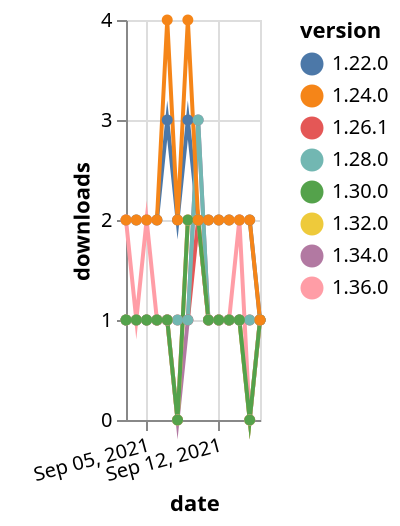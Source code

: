 {"$schema": "https://vega.github.io/schema/vega-lite/v5.json", "description": "A simple bar chart with embedded data.", "data": {"values": [{"date": "2021-09-03", "total": 175, "delta": 1, "version": "1.34.0"}, {"date": "2021-09-04", "total": 176, "delta": 1, "version": "1.34.0"}, {"date": "2021-09-05", "total": 177, "delta": 1, "version": "1.34.0"}, {"date": "2021-09-06", "total": 178, "delta": 1, "version": "1.34.0"}, {"date": "2021-09-07", "total": 179, "delta": 1, "version": "1.34.0"}, {"date": "2021-09-08", "total": 179, "delta": 0, "version": "1.34.0"}, {"date": "2021-09-09", "total": 180, "delta": 1, "version": "1.34.0"}, {"date": "2021-09-10", "total": 183, "delta": 3, "version": "1.34.0"}, {"date": "2021-09-11", "total": 184, "delta": 1, "version": "1.34.0"}, {"date": "2021-09-12", "total": 185, "delta": 1, "version": "1.34.0"}, {"date": "2021-09-13", "total": 186, "delta": 1, "version": "1.34.0"}, {"date": "2021-09-14", "total": 187, "delta": 1, "version": "1.34.0"}, {"date": "2021-09-15", "total": 187, "delta": 0, "version": "1.34.0"}, {"date": "2021-09-16", "total": 188, "delta": 1, "version": "1.34.0"}, {"date": "2021-09-03", "total": 160, "delta": 1, "version": "1.32.0"}, {"date": "2021-09-04", "total": 161, "delta": 1, "version": "1.32.0"}, {"date": "2021-09-05", "total": 162, "delta": 1, "version": "1.32.0"}, {"date": "2021-09-06", "total": 163, "delta": 1, "version": "1.32.0"}, {"date": "2021-09-07", "total": 164, "delta": 1, "version": "1.32.0"}, {"date": "2021-09-08", "total": 164, "delta": 0, "version": "1.32.0"}, {"date": "2021-09-09", "total": 166, "delta": 2, "version": "1.32.0"}, {"date": "2021-09-10", "total": 168, "delta": 2, "version": "1.32.0"}, {"date": "2021-09-11", "total": 169, "delta": 1, "version": "1.32.0"}, {"date": "2021-09-12", "total": 170, "delta": 1, "version": "1.32.0"}, {"date": "2021-09-13", "total": 171, "delta": 1, "version": "1.32.0"}, {"date": "2021-09-14", "total": 172, "delta": 1, "version": "1.32.0"}, {"date": "2021-09-15", "total": 172, "delta": 0, "version": "1.32.0"}, {"date": "2021-09-16", "total": 173, "delta": 1, "version": "1.32.0"}, {"date": "2021-09-03", "total": 2311, "delta": 2, "version": "1.22.0"}, {"date": "2021-09-04", "total": 2313, "delta": 2, "version": "1.22.0"}, {"date": "2021-09-05", "total": 2315, "delta": 2, "version": "1.22.0"}, {"date": "2021-09-06", "total": 2317, "delta": 2, "version": "1.22.0"}, {"date": "2021-09-07", "total": 2320, "delta": 3, "version": "1.22.0"}, {"date": "2021-09-08", "total": 2322, "delta": 2, "version": "1.22.0"}, {"date": "2021-09-09", "total": 2325, "delta": 3, "version": "1.22.0"}, {"date": "2021-09-10", "total": 2327, "delta": 2, "version": "1.22.0"}, {"date": "2021-09-11", "total": 2329, "delta": 2, "version": "1.22.0"}, {"date": "2021-09-12", "total": 2331, "delta": 2, "version": "1.22.0"}, {"date": "2021-09-13", "total": 2333, "delta": 2, "version": "1.22.0"}, {"date": "2021-09-14", "total": 2335, "delta": 2, "version": "1.22.0"}, {"date": "2021-09-15", "total": 2337, "delta": 2, "version": "1.22.0"}, {"date": "2021-09-16", "total": 2338, "delta": 1, "version": "1.22.0"}, {"date": "2021-09-03", "total": 236, "delta": 1, "version": "1.26.1"}, {"date": "2021-09-04", "total": 237, "delta": 1, "version": "1.26.1"}, {"date": "2021-09-05", "total": 238, "delta": 1, "version": "1.26.1"}, {"date": "2021-09-06", "total": 239, "delta": 1, "version": "1.26.1"}, {"date": "2021-09-07", "total": 240, "delta": 1, "version": "1.26.1"}, {"date": "2021-09-08", "total": 241, "delta": 1, "version": "1.26.1"}, {"date": "2021-09-09", "total": 242, "delta": 1, "version": "1.26.1"}, {"date": "2021-09-10", "total": 244, "delta": 2, "version": "1.26.1"}, {"date": "2021-09-11", "total": 245, "delta": 1, "version": "1.26.1"}, {"date": "2021-09-12", "total": 246, "delta": 1, "version": "1.26.1"}, {"date": "2021-09-13", "total": 247, "delta": 1, "version": "1.26.1"}, {"date": "2021-09-14", "total": 248, "delta": 1, "version": "1.26.1"}, {"date": "2021-09-15", "total": 249, "delta": 1, "version": "1.26.1"}, {"date": "2021-09-16", "total": 250, "delta": 1, "version": "1.26.1"}, {"date": "2021-09-03", "total": 331, "delta": 1, "version": "1.28.0"}, {"date": "2021-09-04", "total": 332, "delta": 1, "version": "1.28.0"}, {"date": "2021-09-05", "total": 333, "delta": 1, "version": "1.28.0"}, {"date": "2021-09-06", "total": 334, "delta": 1, "version": "1.28.0"}, {"date": "2021-09-07", "total": 335, "delta": 1, "version": "1.28.0"}, {"date": "2021-09-08", "total": 336, "delta": 1, "version": "1.28.0"}, {"date": "2021-09-09", "total": 337, "delta": 1, "version": "1.28.0"}, {"date": "2021-09-10", "total": 340, "delta": 3, "version": "1.28.0"}, {"date": "2021-09-11", "total": 341, "delta": 1, "version": "1.28.0"}, {"date": "2021-09-12", "total": 342, "delta": 1, "version": "1.28.0"}, {"date": "2021-09-13", "total": 343, "delta": 1, "version": "1.28.0"}, {"date": "2021-09-14", "total": 344, "delta": 1, "version": "1.28.0"}, {"date": "2021-09-15", "total": 345, "delta": 1, "version": "1.28.0"}, {"date": "2021-09-16", "total": 346, "delta": 1, "version": "1.28.0"}, {"date": "2021-09-03", "total": 118, "delta": 2, "version": "1.36.0"}, {"date": "2021-09-04", "total": 119, "delta": 1, "version": "1.36.0"}, {"date": "2021-09-05", "total": 121, "delta": 2, "version": "1.36.0"}, {"date": "2021-09-06", "total": 122, "delta": 1, "version": "1.36.0"}, {"date": "2021-09-07", "total": 123, "delta": 1, "version": "1.36.0"}, {"date": "2021-09-08", "total": 123, "delta": 0, "version": "1.36.0"}, {"date": "2021-09-09", "total": 125, "delta": 2, "version": "1.36.0"}, {"date": "2021-09-10", "total": 127, "delta": 2, "version": "1.36.0"}, {"date": "2021-09-11", "total": 128, "delta": 1, "version": "1.36.0"}, {"date": "2021-09-12", "total": 129, "delta": 1, "version": "1.36.0"}, {"date": "2021-09-13", "total": 130, "delta": 1, "version": "1.36.0"}, {"date": "2021-09-14", "total": 132, "delta": 2, "version": "1.36.0"}, {"date": "2021-09-15", "total": 132, "delta": 0, "version": "1.36.0"}, {"date": "2021-09-16", "total": 133, "delta": 1, "version": "1.36.0"}, {"date": "2021-09-03", "total": 179, "delta": 1, "version": "1.30.0"}, {"date": "2021-09-04", "total": 180, "delta": 1, "version": "1.30.0"}, {"date": "2021-09-05", "total": 181, "delta": 1, "version": "1.30.0"}, {"date": "2021-09-06", "total": 182, "delta": 1, "version": "1.30.0"}, {"date": "2021-09-07", "total": 183, "delta": 1, "version": "1.30.0"}, {"date": "2021-09-08", "total": 183, "delta": 0, "version": "1.30.0"}, {"date": "2021-09-09", "total": 185, "delta": 2, "version": "1.30.0"}, {"date": "2021-09-10", "total": 187, "delta": 2, "version": "1.30.0"}, {"date": "2021-09-11", "total": 188, "delta": 1, "version": "1.30.0"}, {"date": "2021-09-12", "total": 189, "delta": 1, "version": "1.30.0"}, {"date": "2021-09-13", "total": 190, "delta": 1, "version": "1.30.0"}, {"date": "2021-09-14", "total": 191, "delta": 1, "version": "1.30.0"}, {"date": "2021-09-15", "total": 191, "delta": 0, "version": "1.30.0"}, {"date": "2021-09-16", "total": 192, "delta": 1, "version": "1.30.0"}, {"date": "2021-09-03", "total": 2454, "delta": 2, "version": "1.24.0"}, {"date": "2021-09-04", "total": 2456, "delta": 2, "version": "1.24.0"}, {"date": "2021-09-05", "total": 2458, "delta": 2, "version": "1.24.0"}, {"date": "2021-09-06", "total": 2460, "delta": 2, "version": "1.24.0"}, {"date": "2021-09-07", "total": 2464, "delta": 4, "version": "1.24.0"}, {"date": "2021-09-08", "total": 2466, "delta": 2, "version": "1.24.0"}, {"date": "2021-09-09", "total": 2470, "delta": 4, "version": "1.24.0"}, {"date": "2021-09-10", "total": 2472, "delta": 2, "version": "1.24.0"}, {"date": "2021-09-11", "total": 2474, "delta": 2, "version": "1.24.0"}, {"date": "2021-09-12", "total": 2476, "delta": 2, "version": "1.24.0"}, {"date": "2021-09-13", "total": 2478, "delta": 2, "version": "1.24.0"}, {"date": "2021-09-14", "total": 2480, "delta": 2, "version": "1.24.0"}, {"date": "2021-09-15", "total": 2482, "delta": 2, "version": "1.24.0"}, {"date": "2021-09-16", "total": 2483, "delta": 1, "version": "1.24.0"}]}, "width": "container", "mark": {"type": "line", "point": {"filled": true}}, "encoding": {"x": {"field": "date", "type": "temporal", "timeUnit": "yearmonthdate", "title": "date", "axis": {"labelAngle": -15}}, "y": {"field": "delta", "type": "quantitative", "title": "downloads"}, "color": {"field": "version", "type": "nominal"}, "tooltip": {"field": "delta"}}}